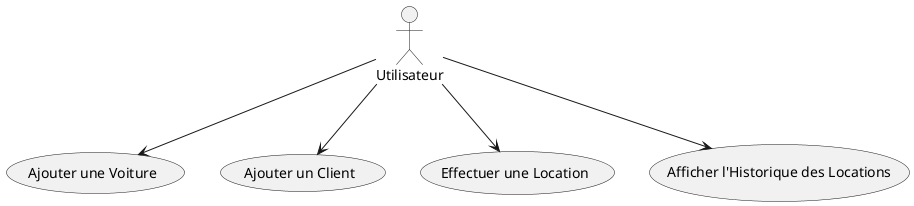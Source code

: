 @startuml
actor Utilisateur

usecase "Ajouter une Voiture" as UC1
usecase "Ajouter un Client" as UC2
usecase "Effectuer une Location" as UC3
usecase "Afficher l'Historique des Locations" as UC4

Utilisateur --> UC1
Utilisateur --> UC2
Utilisateur --> UC3
Utilisateur --> UC4

@enduml

